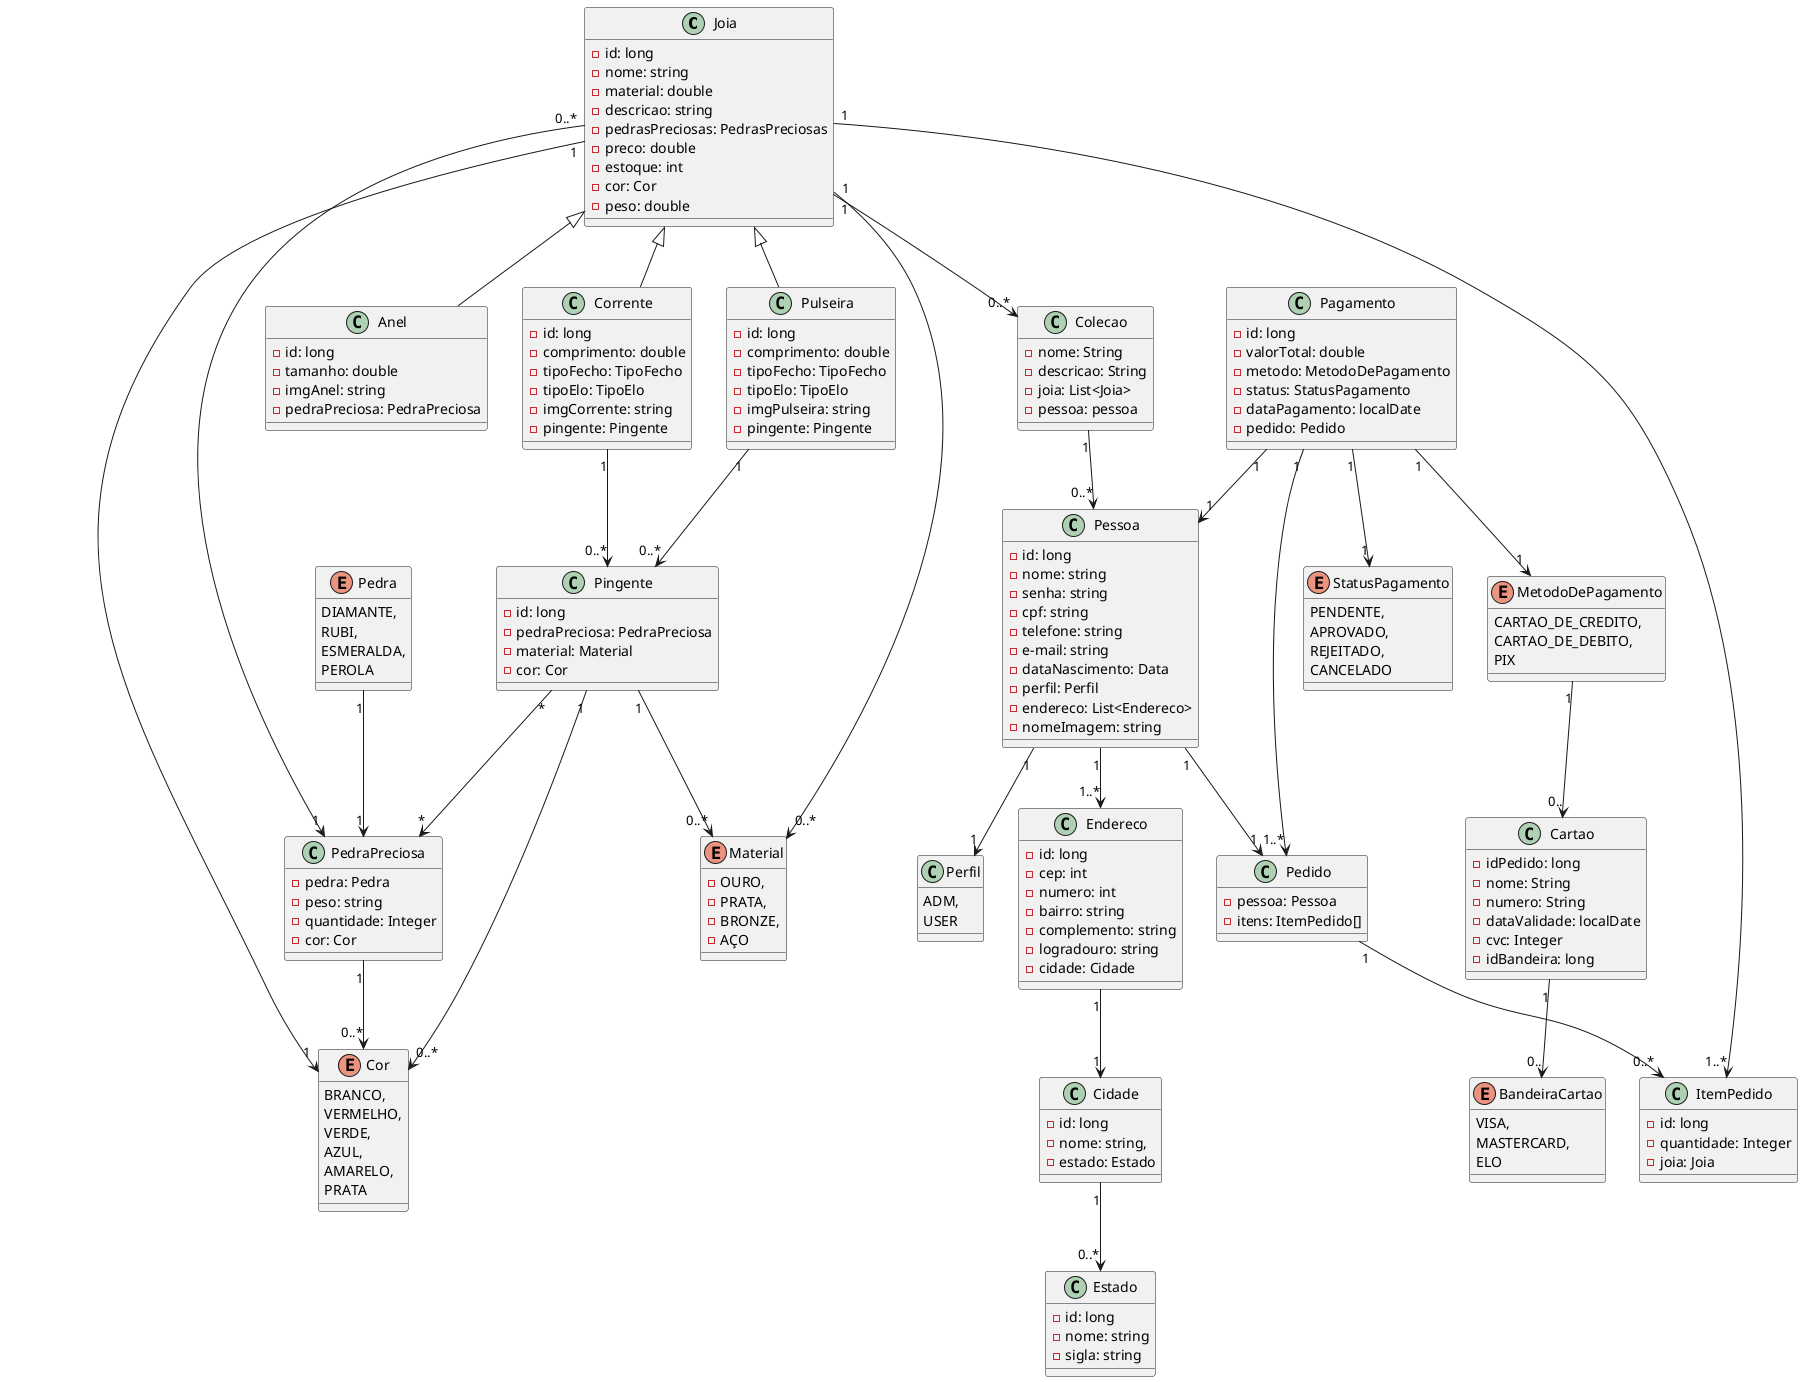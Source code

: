@startuml diagrama

class Joia {
    - id: long
    - nome: string
    - material: double
    - descricao: string
    - pedrasPreciosas: PedrasPreciosas
    - preco: double
    - estoque: int
    - cor: Cor
    - peso: double
}

class Pulseira {
    - id: long
    - comprimento: double
    - tipoFecho: TipoFecho
    - tipoElo: TipoElo
    - imgPulseira: string
    - pingente: Pingente
}

class Corrente {
    - id: long
    - comprimento: double
    - tipoFecho: TipoFecho
    - tipoElo: TipoElo
    - imgCorrente: string
    - pingente: Pingente
}

class Anel {
    - id: long
    - tamanho: double
    - imgAnel: string
    - pedraPreciosa: PedraPreciosa
}

class Pingente {
    - id: long
    - pedraPreciosa: PedraPreciosa
    - material: Material
    - cor: Cor
}

class Colecao {
    - nome: String
    - descricao: String
    - joia: List<Joia>
    - pessoa: pessoa
}


enum Material{
    - OURO,
    - PRATA,
    - BRONZE,
    - AÇO
}

class PedraPreciosa{
    - pedra: Pedra
    - peso: string
    - quantidade: Integer
    - cor: Cor
}

enum Pedra{
    DIAMANTE,
    RUBI,
    ESMERALDA,
    PEROLA

}


class ItemPedido{
    - id: long
    - quantidade: Integer
    - joia: Joia
}

class Pedido {
    - pessoa: Pessoa
    - itens: ItemPedido[]
}

enum Cor{
    BRANCO,
    VERMELHO,
    VERDE,
    AZUL,
    AMARELO,
    PRATA

}

class Pagamento {
    - id: long
    - valorTotal: double
    - metodo: MetodoDePagamento
    - status: StatusPagamento
    - dataPagamento: localDate
    - pedido: Pedido
}

enum MetodoDePagamento {
    CARTAO_DE_CREDITO,
    CARTAO_DE_DEBITO,
    PIX
}

enum StatusPagamento {
    PENDENTE,
    APROVADO,
    REJEITADO,
    CANCELADO
}

class Cartao {
    - idPedido: long
    - nome: String
    - numero: String
    - dataValidade: localDate
    - cvc: Integer
    - idBandeira: long
}

enum BandeiraCartao{
    VISA,
    MASTERCARD,
    ELO
}

class Perfil {
    ADM,
    USER
}

class Pessoa {
    - id: long
    - nome: string
    - senha: string
    - cpf: string
    - telefone: string
    - e-mail: string
    - dataNascimento: Data
    - perfil: Perfil
    - endereco: List<Endereco>
    - nomeImagem: string
}

class Endereco {
    - id: long
    - cep: int
    - numero: int
    - bairro: string
    - complemento: string
    - logradouro: string
    - cidade: Cidade
}

class Cidade {
    - id: long
    - nome: string,
    - estado: Estado
}

class Estado {
    - id: long
    - nome: string
    - sigla: string
}


Joia <|-- Pulseira

Joia <|-- Anel

Joia <|-- Corrente

Joia "1" --> "0..*" Colecao

Colecao "1" --> "0..*" Pessoa

Pingente "1" --> "0..*" Cor

Pingente "1" --> "0..*" Material

Pingente "*" --> "*" PedraPreciosa

Pulseira "1" --> "0..*" Pingente

Corrente "1" --> "0..*" Pingente

Joia "1" --> "1..*" ItemPedido

Joia "1" --> "1" Cor

Joia "1" --> "0..*" Material

Joia "0..*" --> "1" PedraPreciosa

Pedra "1" --> "1" PedraPreciosa

PedraPreciosa "1" --> "0..*" Cor

Pedido "1" --> "0..*" ItemPedido

Pessoa "1" --> "1" Perfil

Pessoa "1" --> "1" Pedido

Pessoa "1" --> "1..*" Endereco

Endereco "1" --> "1" Cidade

Cidade "1" --> "0..*" Estado

Pagamento "1" --> "1..*" Pedido

Pagamento "1" --> "1" Pessoa

Pagamento "1" --> "1" MetodoDePagamento

MetodoDePagamento "1" --> "0.." Cartao

Cartao "1" --> "0.." BandeiraCartao

Pagamento "1" --> "1" StatusPagamento

@enduml